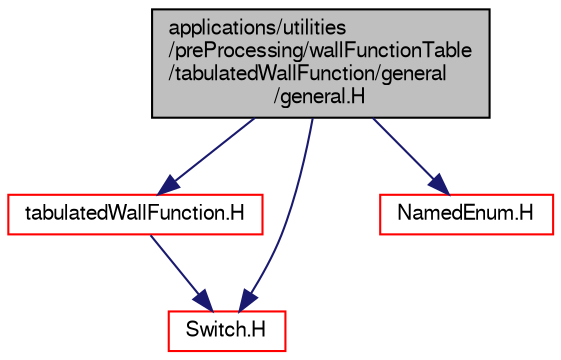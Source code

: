 digraph "applications/utilities/preProcessing/wallFunctionTable/tabulatedWallFunction/general/general.H"
{
  bgcolor="transparent";
  edge [fontname="FreeSans",fontsize="10",labelfontname="FreeSans",labelfontsize="10"];
  node [fontname="FreeSans",fontsize="10",shape=record];
  Node0 [label="applications/utilities\l/preProcessing/wallFunctionTable\l/tabulatedWallFunction/general\l/general.H",height=0.2,width=0.4,color="black", fillcolor="grey75", style="filled", fontcolor="black"];
  Node0 -> Node1 [color="midnightblue",fontsize="10",style="solid",fontname="FreeSans"];
  Node1 [label="tabulatedWallFunction.H",height=0.2,width=0.4,color="red",URL="$a19541.html"];
  Node1 -> Node221 [color="midnightblue",fontsize="10",style="solid",fontname="FreeSans"];
  Node221 [label="Switch.H",height=0.2,width=0.4,color="red",URL="$a12158.html"];
  Node0 -> Node83 [color="midnightblue",fontsize="10",style="solid",fontname="FreeSans"];
  Node83 [label="NamedEnum.H",height=0.2,width=0.4,color="red",URL="$a08783.html"];
  Node0 -> Node221 [color="midnightblue",fontsize="10",style="solid",fontname="FreeSans"];
}
